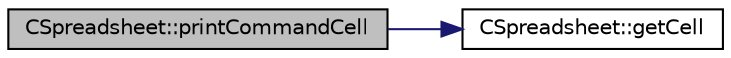digraph "CSpreadsheet::printCommandCell"
{
  edge [fontname="Helvetica",fontsize="10",labelfontname="Helvetica",labelfontsize="10"];
  node [fontname="Helvetica",fontsize="10",shape=record];
  rankdir="LR";
  Node1 [label="CSpreadsheet::printCommandCell",height=0.2,width=0.4,color="black", fillcolor="grey75", style="filled", fontcolor="black"];
  Node1 -> Node2 [color="midnightblue",fontsize="10",style="solid",fontname="Helvetica"];
  Node2 [label="CSpreadsheet::getCell",height=0.2,width=0.4,color="black", fillcolor="white", style="filled",URL="$classCSpreadsheet.html#a681d138b2bf4fa6c8272e383bcd3a55b"];
}
